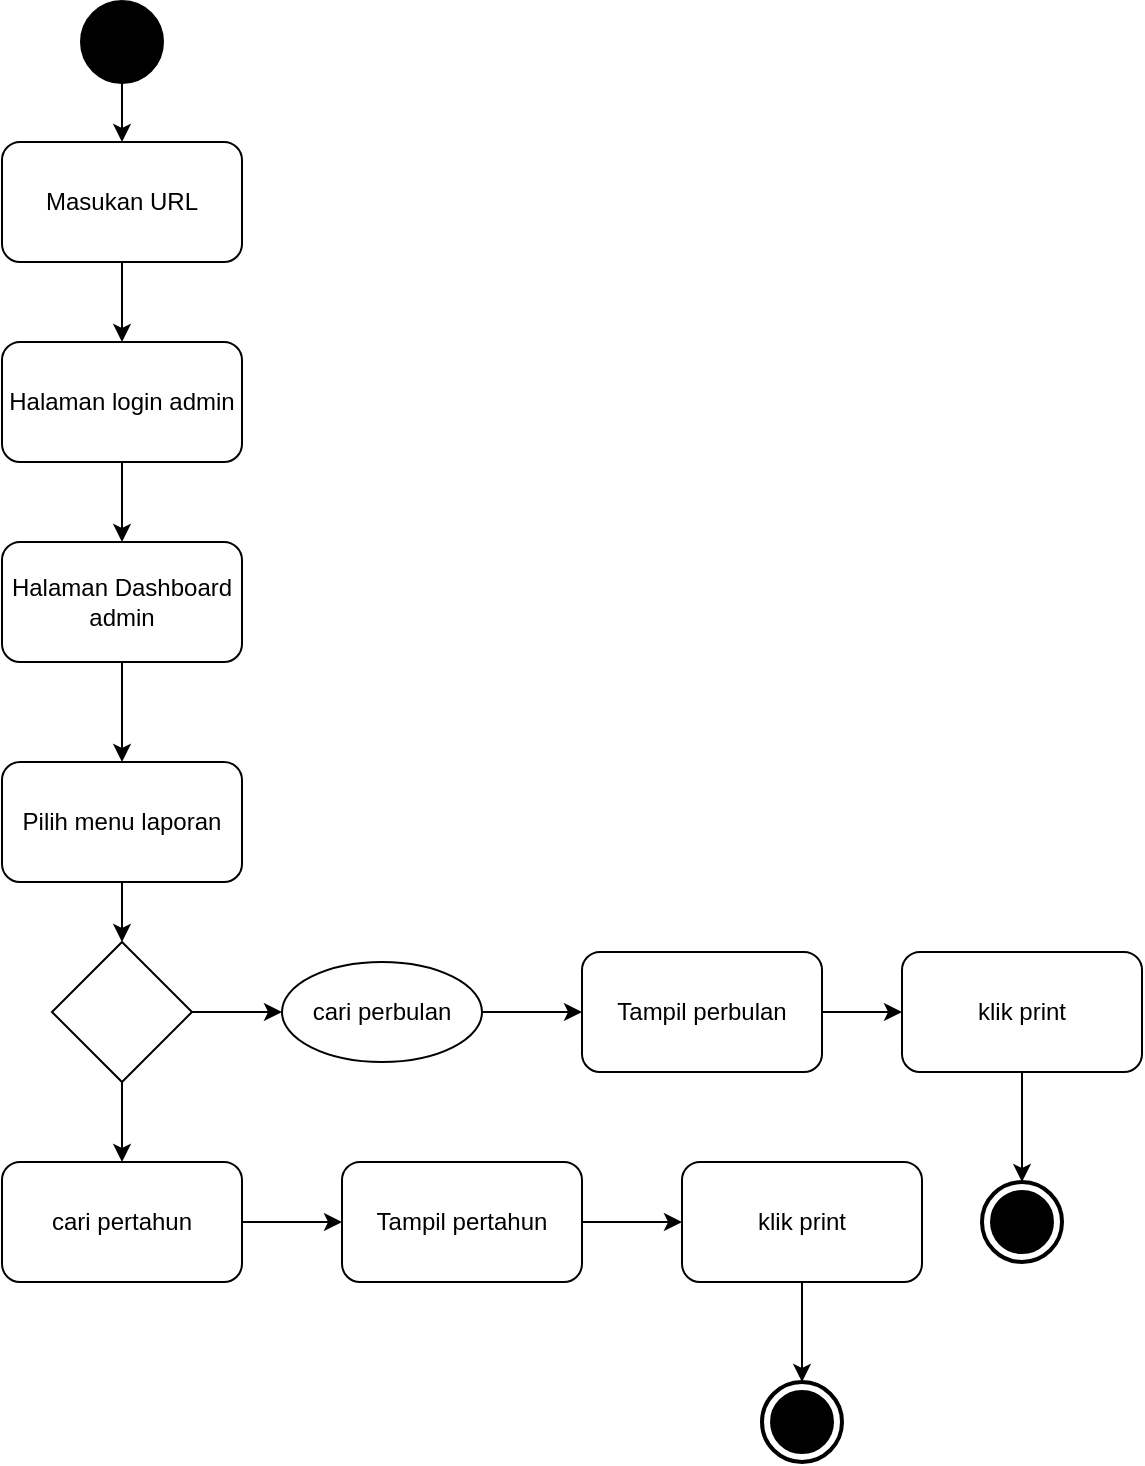 <mxfile version="13.2.4" type="device"><diagram id="vy-3iPws0tpi98SSZrge" name="Page-1"><mxGraphModel dx="868" dy="479" grid="1" gridSize="10" guides="1" tooltips="1" connect="1" arrows="1" fold="1" page="1" pageScale="1" pageWidth="850" pageHeight="1100" math="0" shadow="0"><root><mxCell id="0"/><mxCell id="1" parent="0"/><mxCell id="4FD02Pn1RMN-qE60W0eK-3" value="" style="edgeStyle=orthogonalEdgeStyle;rounded=0;orthogonalLoop=1;jettySize=auto;html=1;" parent="1" source="4FD02Pn1RMN-qE60W0eK-1" target="4FD02Pn1RMN-qE60W0eK-2" edge="1"><mxGeometry relative="1" as="geometry"/></mxCell><mxCell id="4FD02Pn1RMN-qE60W0eK-1" value="" style="shape=ellipse;html=1;fillColor=#000000;strokeWidth=2;verticalLabelPosition=bottom;verticalAlignment=top;perimeter=ellipsePerimeter;" parent="1" vertex="1"><mxGeometry x="240" y="20" width="40" height="40" as="geometry"/></mxCell><mxCell id="4FD02Pn1RMN-qE60W0eK-5" value="" style="edgeStyle=orthogonalEdgeStyle;rounded=0;orthogonalLoop=1;jettySize=auto;html=1;" parent="1" source="4FD02Pn1RMN-qE60W0eK-2" target="4FD02Pn1RMN-qE60W0eK-4" edge="1"><mxGeometry relative="1" as="geometry"/></mxCell><mxCell id="4FD02Pn1RMN-qE60W0eK-2" value="Masukan URL " style="shape=rect;html=1;rounded=1;whiteSpace=wrap;align=center;" parent="1" vertex="1"><mxGeometry x="200" y="90" width="120" height="60" as="geometry"/></mxCell><mxCell id="4FD02Pn1RMN-qE60W0eK-7" value="" style="edgeStyle=orthogonalEdgeStyle;rounded=0;orthogonalLoop=1;jettySize=auto;html=1;" parent="1" source="4FD02Pn1RMN-qE60W0eK-4" target="4FD02Pn1RMN-qE60W0eK-6" edge="1"><mxGeometry relative="1" as="geometry"/></mxCell><mxCell id="4FD02Pn1RMN-qE60W0eK-4" value="Halaman login admin" style="shape=rect;html=1;rounded=1;whiteSpace=wrap;align=center;" parent="1" vertex="1"><mxGeometry x="200" y="190" width="120" height="60" as="geometry"/></mxCell><mxCell id="4FD02Pn1RMN-qE60W0eK-43" value="" style="edgeStyle=orthogonalEdgeStyle;rounded=0;orthogonalLoop=1;jettySize=auto;html=1;" parent="1" source="4FD02Pn1RMN-qE60W0eK-6" target="4FD02Pn1RMN-qE60W0eK-8" edge="1"><mxGeometry relative="1" as="geometry"/></mxCell><mxCell id="4FD02Pn1RMN-qE60W0eK-6" value="Halaman Dashboard admin" style="shape=rect;html=1;rounded=1;whiteSpace=wrap;align=center;" parent="1" vertex="1"><mxGeometry x="200" y="290" width="120" height="60" as="geometry"/></mxCell><mxCell id="4FD02Pn1RMN-qE60W0eK-44" value="" style="edgeStyle=orthogonalEdgeStyle;rounded=0;orthogonalLoop=1;jettySize=auto;html=1;" parent="1" source="4FD02Pn1RMN-qE60W0eK-8" target="4FD02Pn1RMN-qE60W0eK-42" edge="1"><mxGeometry relative="1" as="geometry"/></mxCell><mxCell id="4FD02Pn1RMN-qE60W0eK-8" value="Pilih menu laporan" style="shape=rect;html=1;rounded=1;whiteSpace=wrap;align=center;" parent="1" vertex="1"><mxGeometry x="200" y="400" width="120" height="60" as="geometry"/></mxCell><mxCell id="4FD02Pn1RMN-qE60W0eK-14" value="" style="html=1;shape=mxgraph.sysml.actFinal;strokeWidth=2;verticalLabelPosition=bottom;verticalAlignment=top;" parent="1" vertex="1"><mxGeometry x="580" y="710" width="40" height="40" as="geometry"/></mxCell><mxCell id="ySwtTiLw6qLbEFeJomP9-2" value="" style="edgeStyle=orthogonalEdgeStyle;rounded=0;orthogonalLoop=1;jettySize=auto;html=1;" edge="1" parent="1" source="4FD02Pn1RMN-qE60W0eK-42" target="ySwtTiLw6qLbEFeJomP9-1"><mxGeometry relative="1" as="geometry"/></mxCell><mxCell id="ySwtTiLw6qLbEFeJomP9-4" value="" style="edgeStyle=orthogonalEdgeStyle;rounded=0;orthogonalLoop=1;jettySize=auto;html=1;" edge="1" parent="1" source="4FD02Pn1RMN-qE60W0eK-42" target="ySwtTiLw6qLbEFeJomP9-3"><mxGeometry relative="1" as="geometry"/></mxCell><mxCell id="4FD02Pn1RMN-qE60W0eK-42" value="" style="rhombus;whiteSpace=wrap;html=1;" parent="1" vertex="1"><mxGeometry x="225" y="490" width="70" height="70" as="geometry"/></mxCell><mxCell id="ySwtTiLw6qLbEFeJomP9-6" value="" style="edgeStyle=orthogonalEdgeStyle;rounded=0;orthogonalLoop=1;jettySize=auto;html=1;" edge="1" parent="1" source="ySwtTiLw6qLbEFeJomP9-1" target="ySwtTiLw6qLbEFeJomP9-5"><mxGeometry relative="1" as="geometry"/></mxCell><mxCell id="ySwtTiLw6qLbEFeJomP9-1" value="cari perbulan" style="ellipse;whiteSpace=wrap;html=1;" vertex="1" parent="1"><mxGeometry x="340" y="500" width="100" height="50" as="geometry"/></mxCell><mxCell id="ySwtTiLw6qLbEFeJomP9-8" value="" style="edgeStyle=orthogonalEdgeStyle;rounded=0;orthogonalLoop=1;jettySize=auto;html=1;" edge="1" parent="1" source="ySwtTiLw6qLbEFeJomP9-3" target="ySwtTiLw6qLbEFeJomP9-7"><mxGeometry relative="1" as="geometry"/></mxCell><mxCell id="ySwtTiLw6qLbEFeJomP9-3" value="cari pertahun" style="shape=rect;html=1;rounded=1;whiteSpace=wrap;align=center;" vertex="1" parent="1"><mxGeometry x="200" y="600" width="120" height="60" as="geometry"/></mxCell><mxCell id="ySwtTiLw6qLbEFeJomP9-10" value="" style="edgeStyle=orthogonalEdgeStyle;rounded=0;orthogonalLoop=1;jettySize=auto;html=1;" edge="1" parent="1" source="ySwtTiLw6qLbEFeJomP9-5" target="ySwtTiLw6qLbEFeJomP9-9"><mxGeometry relative="1" as="geometry"/></mxCell><mxCell id="ySwtTiLw6qLbEFeJomP9-5" value="Tampil perbulan" style="shape=rect;html=1;rounded=1;whiteSpace=wrap;align=center;" vertex="1" parent="1"><mxGeometry x="490" y="495" width="120" height="60" as="geometry"/></mxCell><mxCell id="ySwtTiLw6qLbEFeJomP9-12" value="" style="edgeStyle=orthogonalEdgeStyle;rounded=0;orthogonalLoop=1;jettySize=auto;html=1;" edge="1" parent="1" source="ySwtTiLw6qLbEFeJomP9-7" target="ySwtTiLw6qLbEFeJomP9-11"><mxGeometry relative="1" as="geometry"/></mxCell><mxCell id="ySwtTiLw6qLbEFeJomP9-7" value="Tampil pertahun" style="shape=rect;html=1;rounded=1;whiteSpace=wrap;align=center;" vertex="1" parent="1"><mxGeometry x="370" y="600" width="120" height="60" as="geometry"/></mxCell><mxCell id="ySwtTiLw6qLbEFeJomP9-15" value="" style="edgeStyle=orthogonalEdgeStyle;rounded=0;orthogonalLoop=1;jettySize=auto;html=1;" edge="1" parent="1" source="ySwtTiLw6qLbEFeJomP9-9" target="ySwtTiLw6qLbEFeJomP9-14"><mxGeometry relative="1" as="geometry"/></mxCell><mxCell id="ySwtTiLw6qLbEFeJomP9-9" value="klik print" style="shape=rect;html=1;rounded=1;whiteSpace=wrap;align=center;" vertex="1" parent="1"><mxGeometry x="650" y="495" width="120" height="60" as="geometry"/></mxCell><mxCell id="ySwtTiLw6qLbEFeJomP9-13" value="" style="edgeStyle=orthogonalEdgeStyle;rounded=0;orthogonalLoop=1;jettySize=auto;html=1;" edge="1" parent="1" source="ySwtTiLw6qLbEFeJomP9-11" target="4FD02Pn1RMN-qE60W0eK-14"><mxGeometry relative="1" as="geometry"/></mxCell><mxCell id="ySwtTiLw6qLbEFeJomP9-11" value="klik print" style="shape=rect;html=1;rounded=1;whiteSpace=wrap;align=center;" vertex="1" parent="1"><mxGeometry x="540" y="600" width="120" height="60" as="geometry"/></mxCell><mxCell id="ySwtTiLw6qLbEFeJomP9-14" value="" style="html=1;shape=mxgraph.sysml.actFinal;strokeWidth=2;verticalLabelPosition=bottom;verticalAlignment=top;" vertex="1" parent="1"><mxGeometry x="690" y="610" width="40" height="40" as="geometry"/></mxCell></root></mxGraphModel></diagram></mxfile>